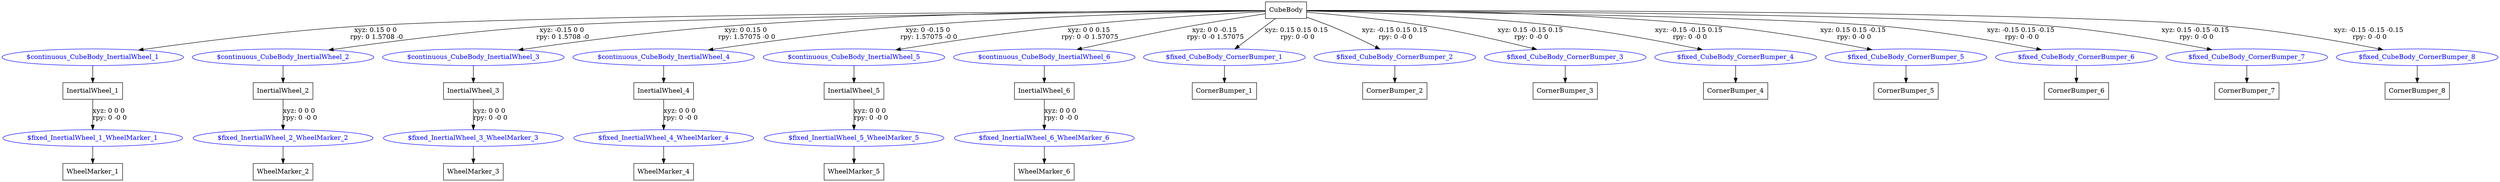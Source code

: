 digraph G {
node [shape=box];
"CubeBody" [label="CubeBody"];
"InertialWheel_1" [label="InertialWheel_1"];
"WheelMarker_1" [label="WheelMarker_1"];
"InertialWheel_2" [label="InertialWheel_2"];
"WheelMarker_2" [label="WheelMarker_2"];
"InertialWheel_3" [label="InertialWheel_3"];
"WheelMarker_3" [label="WheelMarker_3"];
"InertialWheel_4" [label="InertialWheel_4"];
"WheelMarker_4" [label="WheelMarker_4"];
"InertialWheel_5" [label="InertialWheel_5"];
"WheelMarker_5" [label="WheelMarker_5"];
"InertialWheel_6" [label="InertialWheel_6"];
"WheelMarker_6" [label="WheelMarker_6"];
"CornerBumper_1" [label="CornerBumper_1"];
"CornerBumper_2" [label="CornerBumper_2"];
"CornerBumper_3" [label="CornerBumper_3"];
"CornerBumper_4" [label="CornerBumper_4"];
"CornerBumper_5" [label="CornerBumper_5"];
"CornerBumper_6" [label="CornerBumper_6"];
"CornerBumper_7" [label="CornerBumper_7"];
"CornerBumper_8" [label="CornerBumper_8"];
node [shape=ellipse, color=blue, fontcolor=blue];
"CubeBody" -> "$continuous_CubeBody_InertialWheel_1" [label="xyz: 0.15 0 0 \nrpy: 0 1.5708 -0"]
"$continuous_CubeBody_InertialWheel_1" -> "InertialWheel_1"
"InertialWheel_1" -> "$fixed_InertialWheel_1_WheelMarker_1" [label="xyz: 0 0 0 \nrpy: 0 -0 0"]
"$fixed_InertialWheel_1_WheelMarker_1" -> "WheelMarker_1"
"CubeBody" -> "$continuous_CubeBody_InertialWheel_2" [label="xyz: -0.15 0 0 \nrpy: 0 1.5708 -0"]
"$continuous_CubeBody_InertialWheel_2" -> "InertialWheel_2"
"InertialWheel_2" -> "$fixed_InertialWheel_2_WheelMarker_2" [label="xyz: 0 0 0 \nrpy: 0 -0 0"]
"$fixed_InertialWheel_2_WheelMarker_2" -> "WheelMarker_2"
"CubeBody" -> "$continuous_CubeBody_InertialWheel_3" [label="xyz: 0 0.15 0 \nrpy: 1.57075 -0 0"]
"$continuous_CubeBody_InertialWheel_3" -> "InertialWheel_3"
"InertialWheel_3" -> "$fixed_InertialWheel_3_WheelMarker_3" [label="xyz: 0 0 0 \nrpy: 0 -0 0"]
"$fixed_InertialWheel_3_WheelMarker_3" -> "WheelMarker_3"
"CubeBody" -> "$continuous_CubeBody_InertialWheel_4" [label="xyz: 0 -0.15 0 \nrpy: 1.57075 -0 0"]
"$continuous_CubeBody_InertialWheel_4" -> "InertialWheel_4"
"InertialWheel_4" -> "$fixed_InertialWheel_4_WheelMarker_4" [label="xyz: 0 0 0 \nrpy: 0 -0 0"]
"$fixed_InertialWheel_4_WheelMarker_4" -> "WheelMarker_4"
"CubeBody" -> "$continuous_CubeBody_InertialWheel_5" [label="xyz: 0 0 0.15 \nrpy: 0 -0 1.57075"]
"$continuous_CubeBody_InertialWheel_5" -> "InertialWheel_5"
"InertialWheel_5" -> "$fixed_InertialWheel_5_WheelMarker_5" [label="xyz: 0 0 0 \nrpy: 0 -0 0"]
"$fixed_InertialWheel_5_WheelMarker_5" -> "WheelMarker_5"
"CubeBody" -> "$continuous_CubeBody_InertialWheel_6" [label="xyz: 0 0 -0.15 \nrpy: 0 -0 1.57075"]
"$continuous_CubeBody_InertialWheel_6" -> "InertialWheel_6"
"InertialWheel_6" -> "$fixed_InertialWheel_6_WheelMarker_6" [label="xyz: 0 0 0 \nrpy: 0 -0 0"]
"$fixed_InertialWheel_6_WheelMarker_6" -> "WheelMarker_6"
"CubeBody" -> "$fixed_CubeBody_CornerBumper_1" [label="xyz: 0.15 0.15 0.15 \nrpy: 0 -0 0"]
"$fixed_CubeBody_CornerBumper_1" -> "CornerBumper_1"
"CubeBody" -> "$fixed_CubeBody_CornerBumper_2" [label="xyz: -0.15 0.15 0.15 \nrpy: 0 -0 0"]
"$fixed_CubeBody_CornerBumper_2" -> "CornerBumper_2"
"CubeBody" -> "$fixed_CubeBody_CornerBumper_3" [label="xyz: 0.15 -0.15 0.15 \nrpy: 0 -0 0"]
"$fixed_CubeBody_CornerBumper_3" -> "CornerBumper_3"
"CubeBody" -> "$fixed_CubeBody_CornerBumper_4" [label="xyz: -0.15 -0.15 0.15 \nrpy: 0 -0 0"]
"$fixed_CubeBody_CornerBumper_4" -> "CornerBumper_4"
"CubeBody" -> "$fixed_CubeBody_CornerBumper_5" [label="xyz: 0.15 0.15 -0.15 \nrpy: 0 -0 0"]
"$fixed_CubeBody_CornerBumper_5" -> "CornerBumper_5"
"CubeBody" -> "$fixed_CubeBody_CornerBumper_6" [label="xyz: -0.15 0.15 -0.15 \nrpy: 0 -0 0"]
"$fixed_CubeBody_CornerBumper_6" -> "CornerBumper_6"
"CubeBody" -> "$fixed_CubeBody_CornerBumper_7" [label="xyz: 0.15 -0.15 -0.15 \nrpy: 0 -0 0"]
"$fixed_CubeBody_CornerBumper_7" -> "CornerBumper_7"
"CubeBody" -> "$fixed_CubeBody_CornerBumper_8" [label="xyz: -0.15 -0.15 -0.15 \nrpy: 0 -0 0"]
"$fixed_CubeBody_CornerBumper_8" -> "CornerBumper_8"
}
